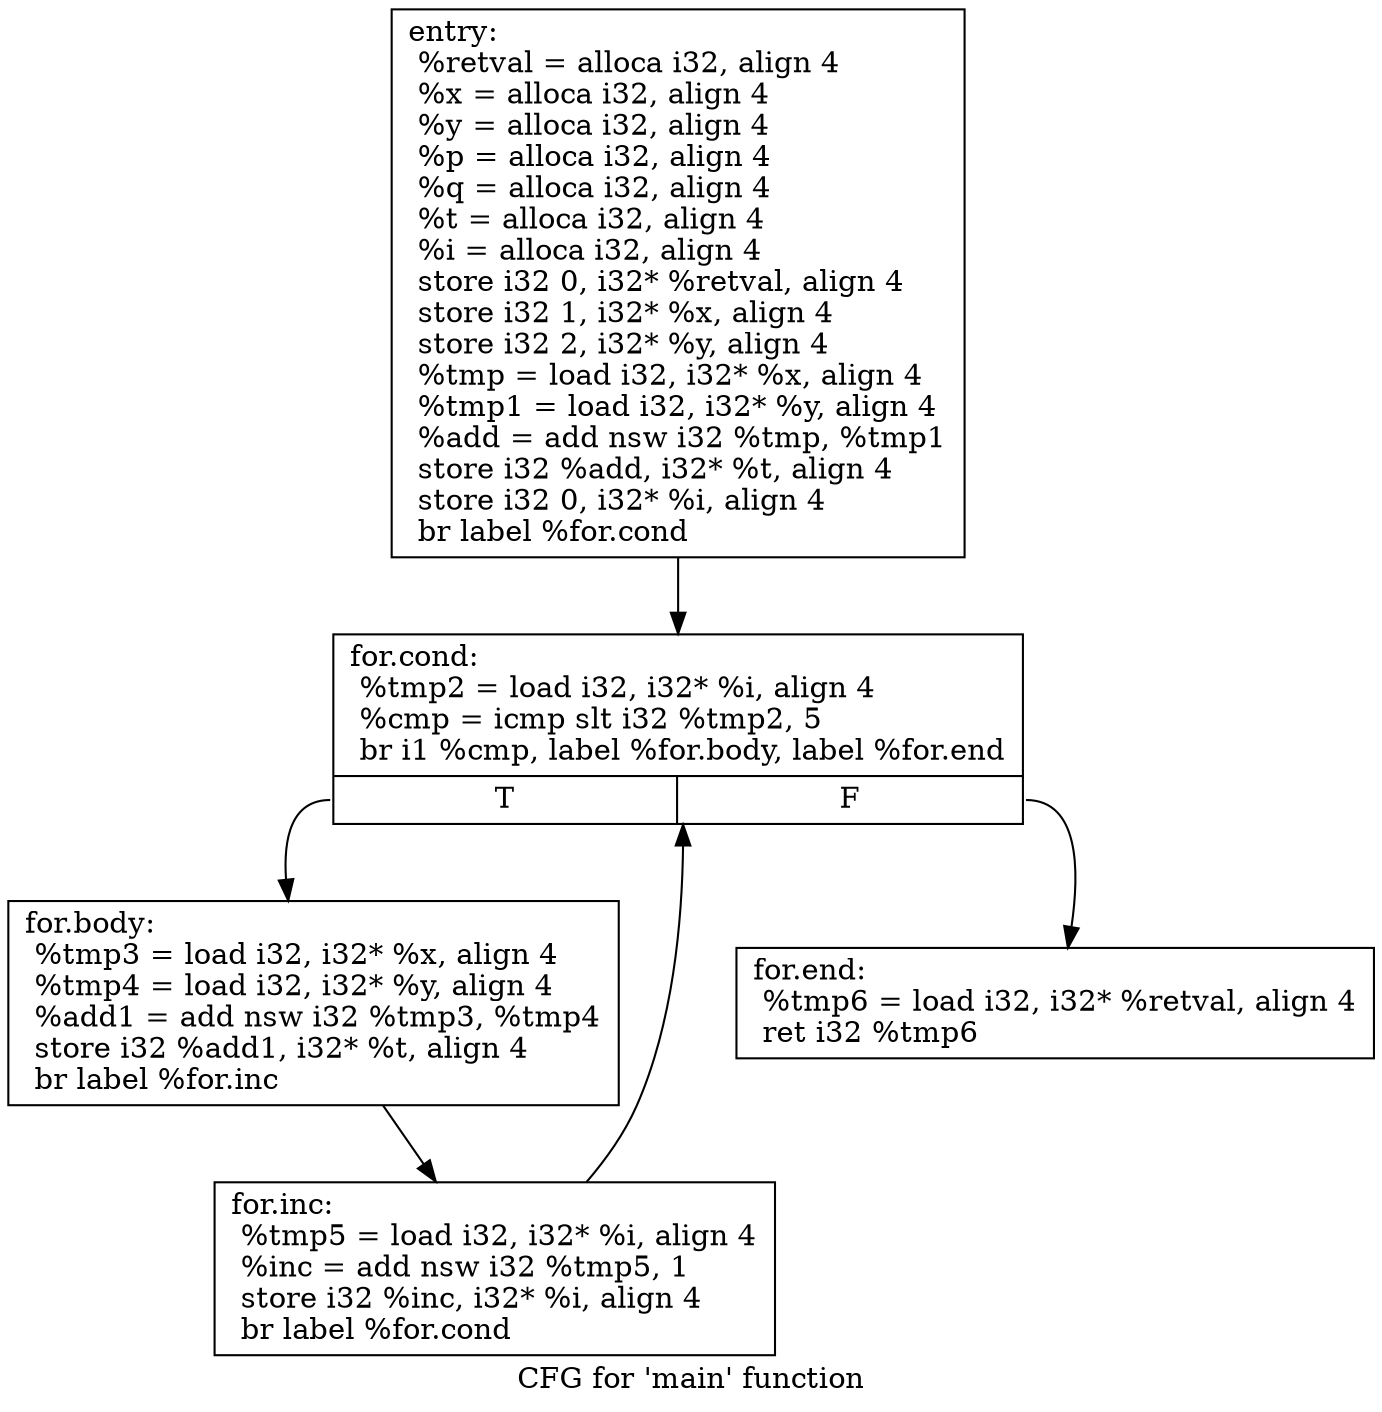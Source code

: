 digraph "CFG for 'main' function" {
	label="CFG for 'main' function";

	Node0x743ccd0 [shape=record,label="{entry:\l  %retval = alloca i32, align 4\l  %x = alloca i32, align 4\l  %y = alloca i32, align 4\l  %p = alloca i32, align 4\l  %q = alloca i32, align 4\l  %t = alloca i32, align 4\l  %i = alloca i32, align 4\l  store i32 0, i32* %retval, align 4\l  store i32 1, i32* %x, align 4\l  store i32 2, i32* %y, align 4\l  %tmp = load i32, i32* %x, align 4\l  %tmp1 = load i32, i32* %y, align 4\l  %add = add nsw i32 %tmp, %tmp1\l  store i32 %add, i32* %t, align 4\l  store i32 0, i32* %i, align 4\l  br label %for.cond\l}"];
	Node0x743ccd0 -> Node0x743dce0;
	Node0x743dce0 [shape=record,label="{for.cond:                                         \l  %tmp2 = load i32, i32* %i, align 4\l  %cmp = icmp slt i32 %tmp2, 5\l  br i1 %cmp, label %for.body, label %for.end\l|{<s0>T|<s1>F}}"];
	Node0x743dce0:s0 -> Node0x743dfe0;
	Node0x743dce0:s1 -> Node0x743e0c0;
	Node0x743dfe0 [shape=record,label="{for.body:                                         \l  %tmp3 = load i32, i32* %x, align 4\l  %tmp4 = load i32, i32* %y, align 4\l  %add1 = add nsw i32 %tmp3, %tmp4\l  store i32 %add1, i32* %t, align 4\l  br label %for.inc\l}"];
	Node0x743dfe0 -> Node0x743e3e0;
	Node0x743e3e0 [shape=record,label="{for.inc:                                          \l  %tmp5 = load i32, i32* %i, align 4\l  %inc = add nsw i32 %tmp5, 1\l  store i32 %inc, i32* %i, align 4\l  br label %for.cond\l}"];
	Node0x743e3e0 -> Node0x743dce0;
	Node0x743e0c0 [shape=record,label="{for.end:                                          \l  %tmp6 = load i32, i32* %retval, align 4\l  ret i32 %tmp6\l}"];
}
